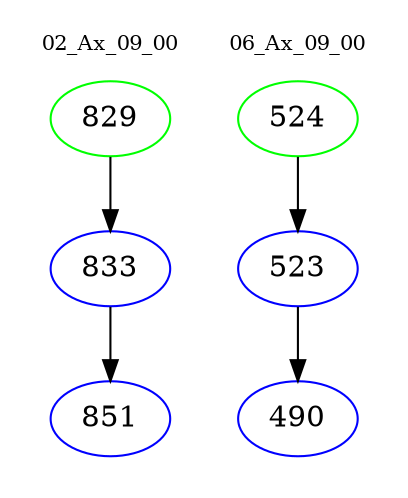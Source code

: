digraph{
subgraph cluster_0 {
color = white
label = "02_Ax_09_00";
fontsize=10;
T0_829 [label="829", color="green"]
T0_829 -> T0_833 [color="black"]
T0_833 [label="833", color="blue"]
T0_833 -> T0_851 [color="black"]
T0_851 [label="851", color="blue"]
}
subgraph cluster_1 {
color = white
label = "06_Ax_09_00";
fontsize=10;
T1_524 [label="524", color="green"]
T1_524 -> T1_523 [color="black"]
T1_523 [label="523", color="blue"]
T1_523 -> T1_490 [color="black"]
T1_490 [label="490", color="blue"]
}
}
